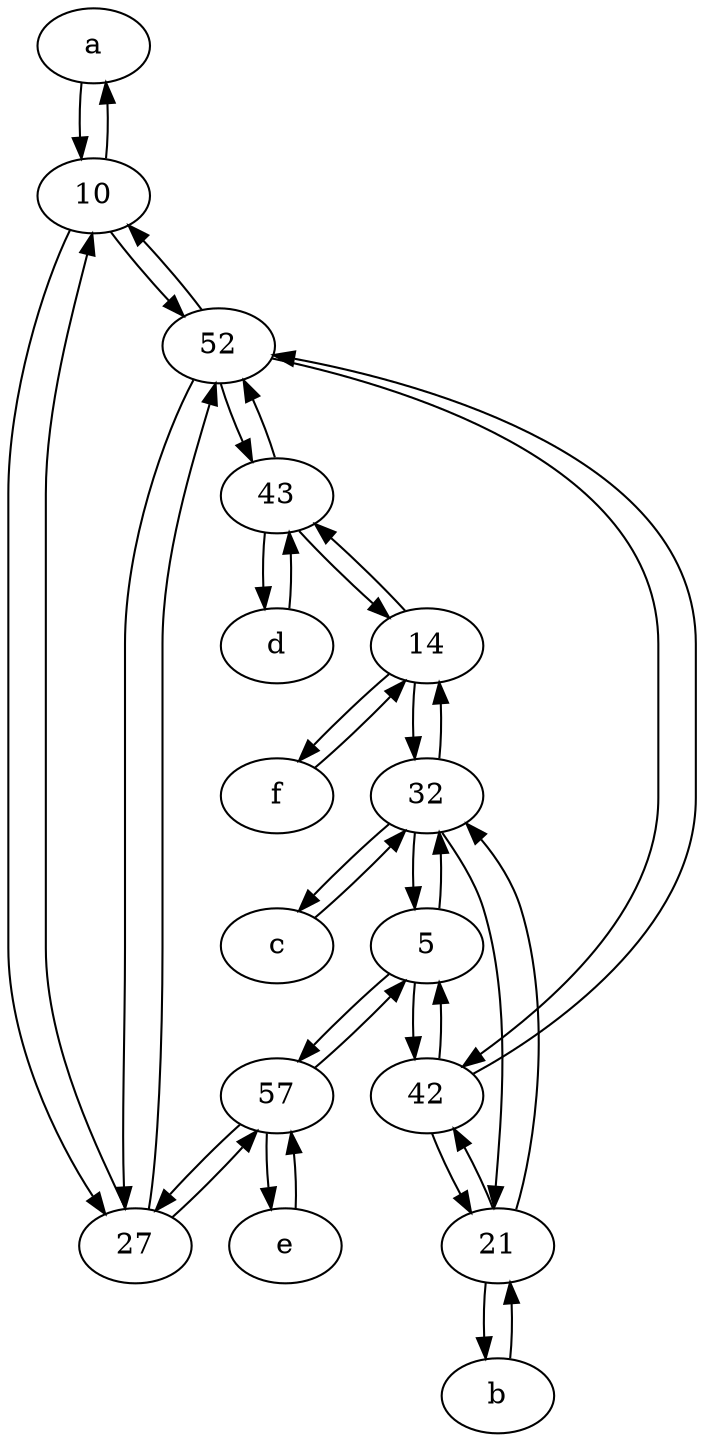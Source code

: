 digraph  {
	a [pos="40,10!"];
	5;
	57;
	43;
	32;
	27;
	52;
	14;
	42;
	21;
	c [pos="20,10!"];
	d [pos="20,30!"];
	e [pos="30,50!"];
	f [pos="15,45!"];
	b [pos="50,20!"];
	10;
	43 -> d;
	32 -> 21;
	27 -> 10;
	c -> 32;
	d -> 43;
	14 -> 32;
	42 -> 52;
	14 -> f;
	10 -> 52;
	10 -> a;
	f -> 14;
	5 -> 42;
	52 -> 43;
	57 -> e;
	5 -> 57;
	21 -> b;
	43 -> 52;
	e -> 57;
	32 -> c;
	b -> 21;
	27 -> 57;
	10 -> 27;
	21 -> 32;
	57 -> 27;
	5 -> 32;
	27 -> 52;
	57 -> 5;
	32 -> 14;
	a -> 10;
	52 -> 27;
	52 -> 42;
	42 -> 21;
	52 -> 10;
	42 -> 5;
	32 -> 5;
	14 -> 43;
	43 -> 14;
	21 -> 42;

	}